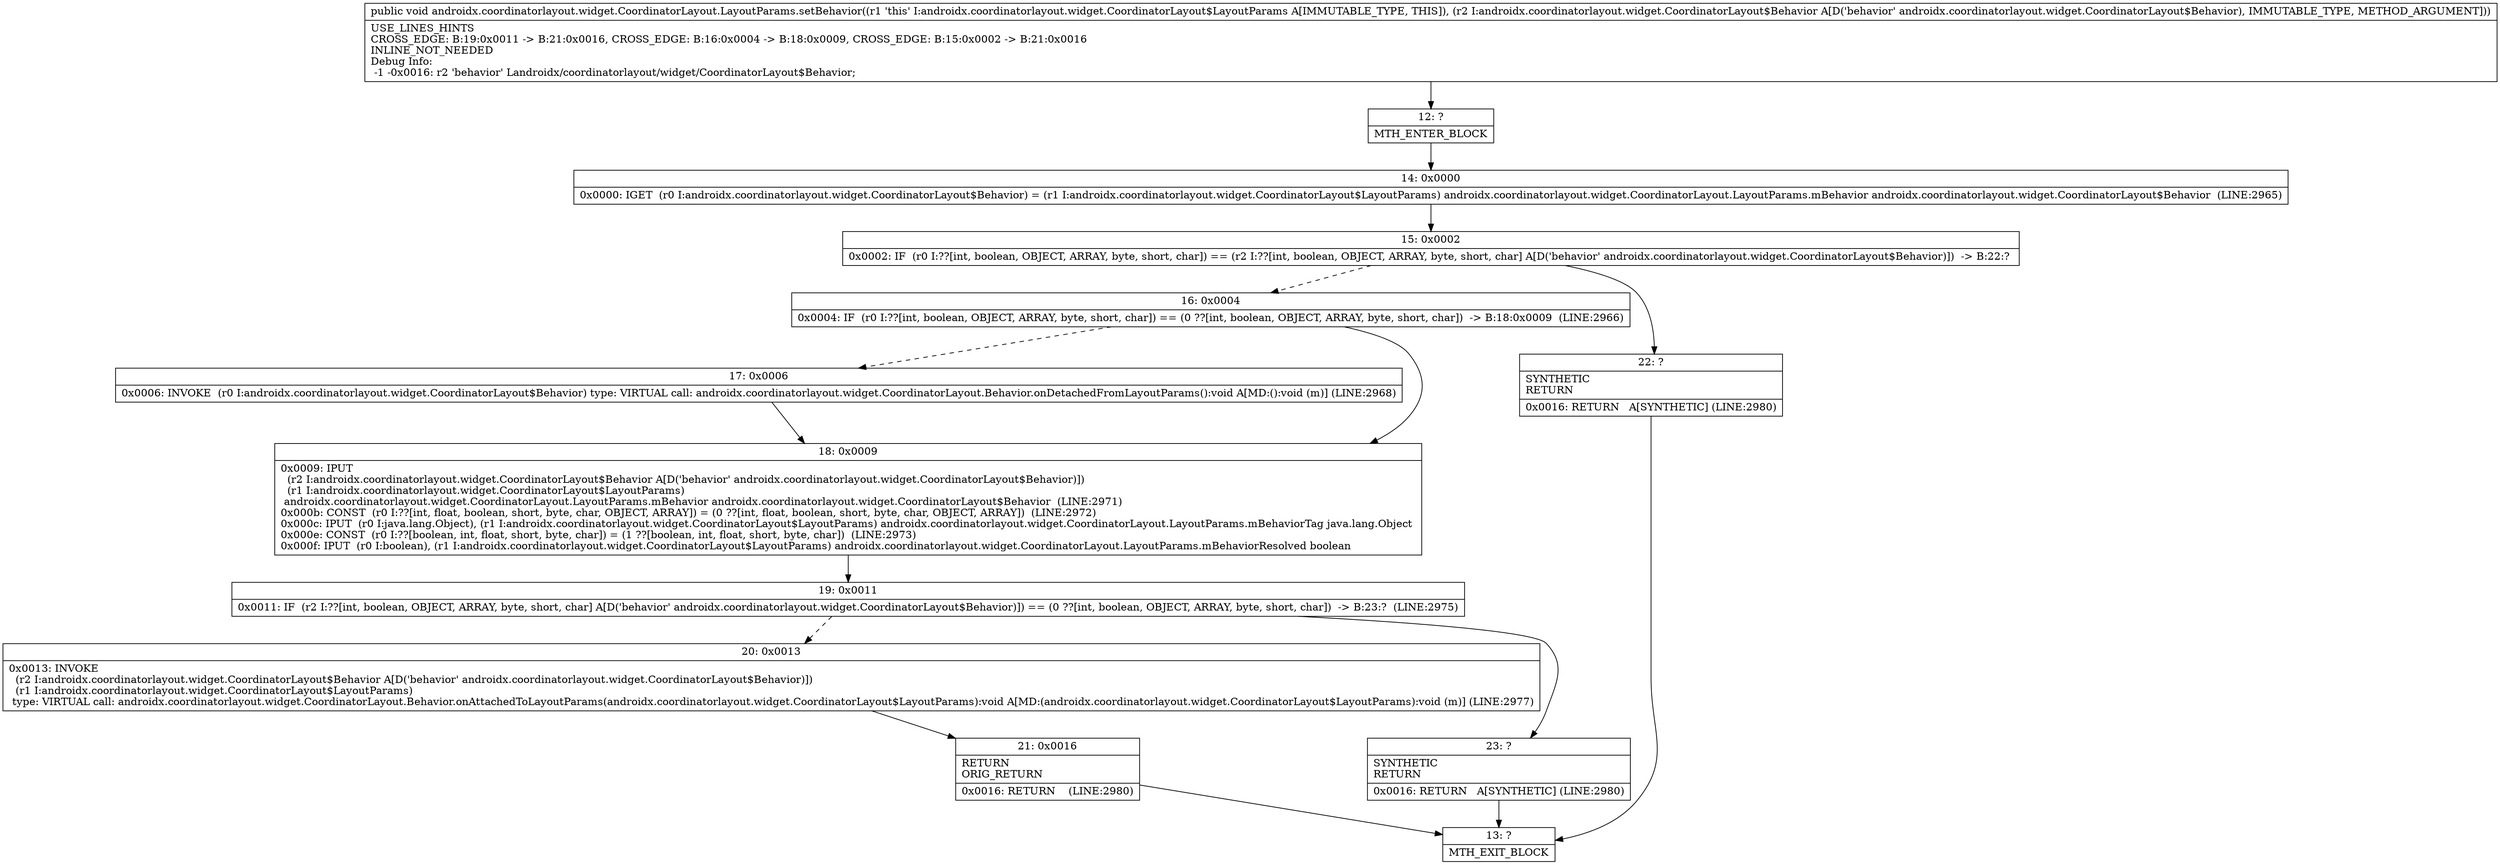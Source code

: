 digraph "CFG forandroidx.coordinatorlayout.widget.CoordinatorLayout.LayoutParams.setBehavior(Landroidx\/coordinatorlayout\/widget\/CoordinatorLayout$Behavior;)V" {
Node_12 [shape=record,label="{12\:\ ?|MTH_ENTER_BLOCK\l}"];
Node_14 [shape=record,label="{14\:\ 0x0000|0x0000: IGET  (r0 I:androidx.coordinatorlayout.widget.CoordinatorLayout$Behavior) = (r1 I:androidx.coordinatorlayout.widget.CoordinatorLayout$LayoutParams) androidx.coordinatorlayout.widget.CoordinatorLayout.LayoutParams.mBehavior androidx.coordinatorlayout.widget.CoordinatorLayout$Behavior  (LINE:2965)\l}"];
Node_15 [shape=record,label="{15\:\ 0x0002|0x0002: IF  (r0 I:??[int, boolean, OBJECT, ARRAY, byte, short, char]) == (r2 I:??[int, boolean, OBJECT, ARRAY, byte, short, char] A[D('behavior' androidx.coordinatorlayout.widget.CoordinatorLayout$Behavior)])  \-\> B:22:? \l}"];
Node_16 [shape=record,label="{16\:\ 0x0004|0x0004: IF  (r0 I:??[int, boolean, OBJECT, ARRAY, byte, short, char]) == (0 ??[int, boolean, OBJECT, ARRAY, byte, short, char])  \-\> B:18:0x0009  (LINE:2966)\l}"];
Node_17 [shape=record,label="{17\:\ 0x0006|0x0006: INVOKE  (r0 I:androidx.coordinatorlayout.widget.CoordinatorLayout$Behavior) type: VIRTUAL call: androidx.coordinatorlayout.widget.CoordinatorLayout.Behavior.onDetachedFromLayoutParams():void A[MD:():void (m)] (LINE:2968)\l}"];
Node_18 [shape=record,label="{18\:\ 0x0009|0x0009: IPUT  \l  (r2 I:androidx.coordinatorlayout.widget.CoordinatorLayout$Behavior A[D('behavior' androidx.coordinatorlayout.widget.CoordinatorLayout$Behavior)])\l  (r1 I:androidx.coordinatorlayout.widget.CoordinatorLayout$LayoutParams)\l androidx.coordinatorlayout.widget.CoordinatorLayout.LayoutParams.mBehavior androidx.coordinatorlayout.widget.CoordinatorLayout$Behavior  (LINE:2971)\l0x000b: CONST  (r0 I:??[int, float, boolean, short, byte, char, OBJECT, ARRAY]) = (0 ??[int, float, boolean, short, byte, char, OBJECT, ARRAY])  (LINE:2972)\l0x000c: IPUT  (r0 I:java.lang.Object), (r1 I:androidx.coordinatorlayout.widget.CoordinatorLayout$LayoutParams) androidx.coordinatorlayout.widget.CoordinatorLayout.LayoutParams.mBehaviorTag java.lang.Object \l0x000e: CONST  (r0 I:??[boolean, int, float, short, byte, char]) = (1 ??[boolean, int, float, short, byte, char])  (LINE:2973)\l0x000f: IPUT  (r0 I:boolean), (r1 I:androidx.coordinatorlayout.widget.CoordinatorLayout$LayoutParams) androidx.coordinatorlayout.widget.CoordinatorLayout.LayoutParams.mBehaviorResolved boolean \l}"];
Node_19 [shape=record,label="{19\:\ 0x0011|0x0011: IF  (r2 I:??[int, boolean, OBJECT, ARRAY, byte, short, char] A[D('behavior' androidx.coordinatorlayout.widget.CoordinatorLayout$Behavior)]) == (0 ??[int, boolean, OBJECT, ARRAY, byte, short, char])  \-\> B:23:?  (LINE:2975)\l}"];
Node_20 [shape=record,label="{20\:\ 0x0013|0x0013: INVOKE  \l  (r2 I:androidx.coordinatorlayout.widget.CoordinatorLayout$Behavior A[D('behavior' androidx.coordinatorlayout.widget.CoordinatorLayout$Behavior)])\l  (r1 I:androidx.coordinatorlayout.widget.CoordinatorLayout$LayoutParams)\l type: VIRTUAL call: androidx.coordinatorlayout.widget.CoordinatorLayout.Behavior.onAttachedToLayoutParams(androidx.coordinatorlayout.widget.CoordinatorLayout$LayoutParams):void A[MD:(androidx.coordinatorlayout.widget.CoordinatorLayout$LayoutParams):void (m)] (LINE:2977)\l}"];
Node_21 [shape=record,label="{21\:\ 0x0016|RETURN\lORIG_RETURN\l|0x0016: RETURN    (LINE:2980)\l}"];
Node_13 [shape=record,label="{13\:\ ?|MTH_EXIT_BLOCK\l}"];
Node_23 [shape=record,label="{23\:\ ?|SYNTHETIC\lRETURN\l|0x0016: RETURN   A[SYNTHETIC] (LINE:2980)\l}"];
Node_22 [shape=record,label="{22\:\ ?|SYNTHETIC\lRETURN\l|0x0016: RETURN   A[SYNTHETIC] (LINE:2980)\l}"];
MethodNode[shape=record,label="{public void androidx.coordinatorlayout.widget.CoordinatorLayout.LayoutParams.setBehavior((r1 'this' I:androidx.coordinatorlayout.widget.CoordinatorLayout$LayoutParams A[IMMUTABLE_TYPE, THIS]), (r2 I:androidx.coordinatorlayout.widget.CoordinatorLayout$Behavior A[D('behavior' androidx.coordinatorlayout.widget.CoordinatorLayout$Behavior), IMMUTABLE_TYPE, METHOD_ARGUMENT]))  | USE_LINES_HINTS\lCROSS_EDGE: B:19:0x0011 \-\> B:21:0x0016, CROSS_EDGE: B:16:0x0004 \-\> B:18:0x0009, CROSS_EDGE: B:15:0x0002 \-\> B:21:0x0016\lINLINE_NOT_NEEDED\lDebug Info:\l  \-1 \-0x0016: r2 'behavior' Landroidx\/coordinatorlayout\/widget\/CoordinatorLayout$Behavior;\l}"];
MethodNode -> Node_12;Node_12 -> Node_14;
Node_14 -> Node_15;
Node_15 -> Node_16[style=dashed];
Node_15 -> Node_22;
Node_16 -> Node_17[style=dashed];
Node_16 -> Node_18;
Node_17 -> Node_18;
Node_18 -> Node_19;
Node_19 -> Node_20[style=dashed];
Node_19 -> Node_23;
Node_20 -> Node_21;
Node_21 -> Node_13;
Node_23 -> Node_13;
Node_22 -> Node_13;
}


